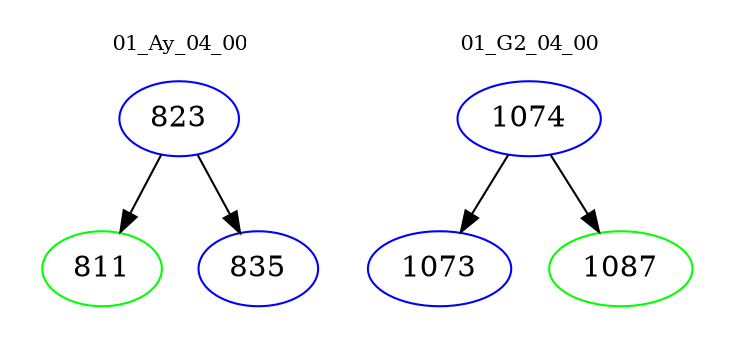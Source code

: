 digraph{
subgraph cluster_0 {
color = white
label = "01_Ay_04_00";
fontsize=10;
T0_823 [label="823", color="blue"]
T0_823 -> T0_811 [color="black"]
T0_811 [label="811", color="green"]
T0_823 -> T0_835 [color="black"]
T0_835 [label="835", color="blue"]
}
subgraph cluster_1 {
color = white
label = "01_G2_04_00";
fontsize=10;
T1_1074 [label="1074", color="blue"]
T1_1074 -> T1_1073 [color="black"]
T1_1073 [label="1073", color="blue"]
T1_1074 -> T1_1087 [color="black"]
T1_1087 [label="1087", color="green"]
}
}
